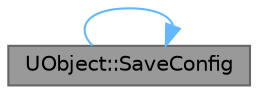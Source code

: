 digraph "UObject::SaveConfig"
{
 // INTERACTIVE_SVG=YES
 // LATEX_PDF_SIZE
  bgcolor="transparent";
  edge [fontname=Helvetica,fontsize=10,labelfontname=Helvetica,labelfontsize=10];
  node [fontname=Helvetica,fontsize=10,shape=box,height=0.2,width=0.4];
  rankdir="LR";
  Node1 [id="Node000001",label="UObject::SaveConfig",height=0.2,width=0.4,color="gray40", fillcolor="grey60", style="filled", fontcolor="black",tooltip="Save configuration out to ini files."];
  Node1 -> Node1 [id="edge1_Node000001_Node000001",color="steelblue1",style="solid",tooltip=" "];
}
